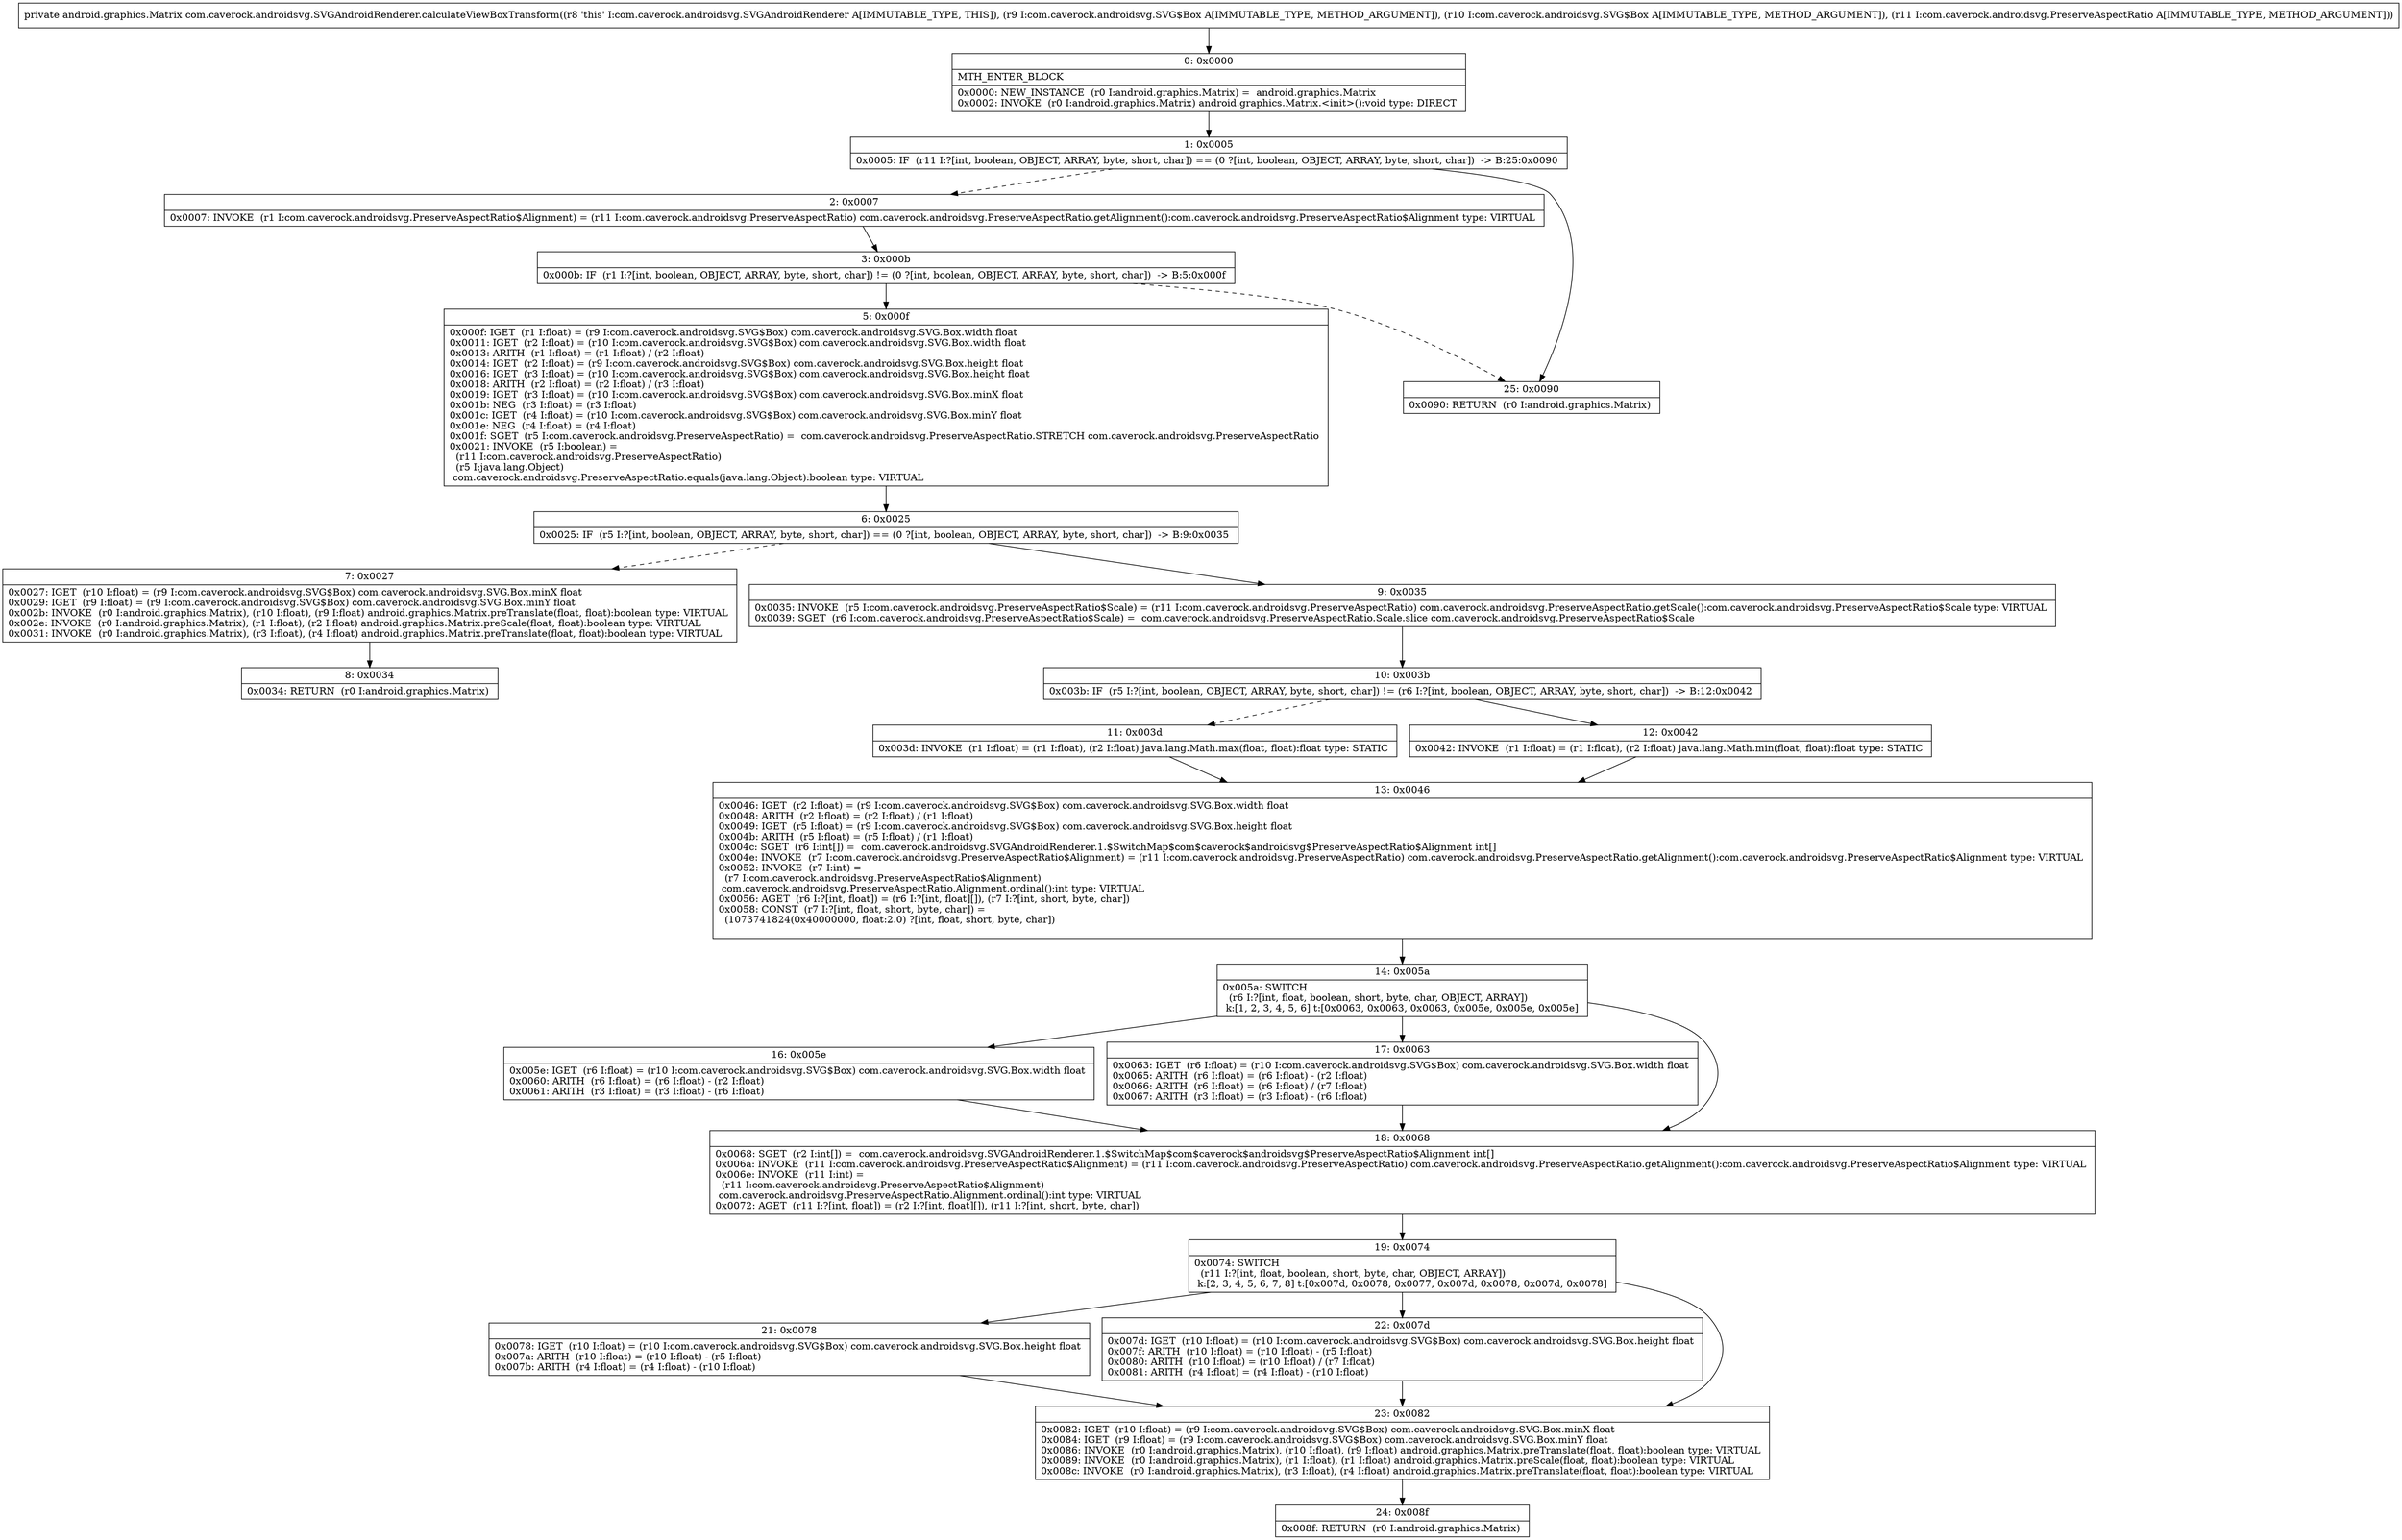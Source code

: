digraph "CFG forcom.caverock.androidsvg.SVGAndroidRenderer.calculateViewBoxTransform(Lcom\/caverock\/androidsvg\/SVG$Box;Lcom\/caverock\/androidsvg\/SVG$Box;Lcom\/caverock\/androidsvg\/PreserveAspectRatio;)Landroid\/graphics\/Matrix;" {
Node_0 [shape=record,label="{0\:\ 0x0000|MTH_ENTER_BLOCK\l|0x0000: NEW_INSTANCE  (r0 I:android.graphics.Matrix) =  android.graphics.Matrix \l0x0002: INVOKE  (r0 I:android.graphics.Matrix) android.graphics.Matrix.\<init\>():void type: DIRECT \l}"];
Node_1 [shape=record,label="{1\:\ 0x0005|0x0005: IF  (r11 I:?[int, boolean, OBJECT, ARRAY, byte, short, char]) == (0 ?[int, boolean, OBJECT, ARRAY, byte, short, char])  \-\> B:25:0x0090 \l}"];
Node_2 [shape=record,label="{2\:\ 0x0007|0x0007: INVOKE  (r1 I:com.caverock.androidsvg.PreserveAspectRatio$Alignment) = (r11 I:com.caverock.androidsvg.PreserveAspectRatio) com.caverock.androidsvg.PreserveAspectRatio.getAlignment():com.caverock.androidsvg.PreserveAspectRatio$Alignment type: VIRTUAL \l}"];
Node_3 [shape=record,label="{3\:\ 0x000b|0x000b: IF  (r1 I:?[int, boolean, OBJECT, ARRAY, byte, short, char]) != (0 ?[int, boolean, OBJECT, ARRAY, byte, short, char])  \-\> B:5:0x000f \l}"];
Node_5 [shape=record,label="{5\:\ 0x000f|0x000f: IGET  (r1 I:float) = (r9 I:com.caverock.androidsvg.SVG$Box) com.caverock.androidsvg.SVG.Box.width float \l0x0011: IGET  (r2 I:float) = (r10 I:com.caverock.androidsvg.SVG$Box) com.caverock.androidsvg.SVG.Box.width float \l0x0013: ARITH  (r1 I:float) = (r1 I:float) \/ (r2 I:float) \l0x0014: IGET  (r2 I:float) = (r9 I:com.caverock.androidsvg.SVG$Box) com.caverock.androidsvg.SVG.Box.height float \l0x0016: IGET  (r3 I:float) = (r10 I:com.caverock.androidsvg.SVG$Box) com.caverock.androidsvg.SVG.Box.height float \l0x0018: ARITH  (r2 I:float) = (r2 I:float) \/ (r3 I:float) \l0x0019: IGET  (r3 I:float) = (r10 I:com.caverock.androidsvg.SVG$Box) com.caverock.androidsvg.SVG.Box.minX float \l0x001b: NEG  (r3 I:float) = (r3 I:float) \l0x001c: IGET  (r4 I:float) = (r10 I:com.caverock.androidsvg.SVG$Box) com.caverock.androidsvg.SVG.Box.minY float \l0x001e: NEG  (r4 I:float) = (r4 I:float) \l0x001f: SGET  (r5 I:com.caverock.androidsvg.PreserveAspectRatio) =  com.caverock.androidsvg.PreserveAspectRatio.STRETCH com.caverock.androidsvg.PreserveAspectRatio \l0x0021: INVOKE  (r5 I:boolean) = \l  (r11 I:com.caverock.androidsvg.PreserveAspectRatio)\l  (r5 I:java.lang.Object)\l com.caverock.androidsvg.PreserveAspectRatio.equals(java.lang.Object):boolean type: VIRTUAL \l}"];
Node_6 [shape=record,label="{6\:\ 0x0025|0x0025: IF  (r5 I:?[int, boolean, OBJECT, ARRAY, byte, short, char]) == (0 ?[int, boolean, OBJECT, ARRAY, byte, short, char])  \-\> B:9:0x0035 \l}"];
Node_7 [shape=record,label="{7\:\ 0x0027|0x0027: IGET  (r10 I:float) = (r9 I:com.caverock.androidsvg.SVG$Box) com.caverock.androidsvg.SVG.Box.minX float \l0x0029: IGET  (r9 I:float) = (r9 I:com.caverock.androidsvg.SVG$Box) com.caverock.androidsvg.SVG.Box.minY float \l0x002b: INVOKE  (r0 I:android.graphics.Matrix), (r10 I:float), (r9 I:float) android.graphics.Matrix.preTranslate(float, float):boolean type: VIRTUAL \l0x002e: INVOKE  (r0 I:android.graphics.Matrix), (r1 I:float), (r2 I:float) android.graphics.Matrix.preScale(float, float):boolean type: VIRTUAL \l0x0031: INVOKE  (r0 I:android.graphics.Matrix), (r3 I:float), (r4 I:float) android.graphics.Matrix.preTranslate(float, float):boolean type: VIRTUAL \l}"];
Node_8 [shape=record,label="{8\:\ 0x0034|0x0034: RETURN  (r0 I:android.graphics.Matrix) \l}"];
Node_9 [shape=record,label="{9\:\ 0x0035|0x0035: INVOKE  (r5 I:com.caverock.androidsvg.PreserveAspectRatio$Scale) = (r11 I:com.caverock.androidsvg.PreserveAspectRatio) com.caverock.androidsvg.PreserveAspectRatio.getScale():com.caverock.androidsvg.PreserveAspectRatio$Scale type: VIRTUAL \l0x0039: SGET  (r6 I:com.caverock.androidsvg.PreserveAspectRatio$Scale) =  com.caverock.androidsvg.PreserveAspectRatio.Scale.slice com.caverock.androidsvg.PreserveAspectRatio$Scale \l}"];
Node_10 [shape=record,label="{10\:\ 0x003b|0x003b: IF  (r5 I:?[int, boolean, OBJECT, ARRAY, byte, short, char]) != (r6 I:?[int, boolean, OBJECT, ARRAY, byte, short, char])  \-\> B:12:0x0042 \l}"];
Node_11 [shape=record,label="{11\:\ 0x003d|0x003d: INVOKE  (r1 I:float) = (r1 I:float), (r2 I:float) java.lang.Math.max(float, float):float type: STATIC \l}"];
Node_12 [shape=record,label="{12\:\ 0x0042|0x0042: INVOKE  (r1 I:float) = (r1 I:float), (r2 I:float) java.lang.Math.min(float, float):float type: STATIC \l}"];
Node_13 [shape=record,label="{13\:\ 0x0046|0x0046: IGET  (r2 I:float) = (r9 I:com.caverock.androidsvg.SVG$Box) com.caverock.androidsvg.SVG.Box.width float \l0x0048: ARITH  (r2 I:float) = (r2 I:float) \/ (r1 I:float) \l0x0049: IGET  (r5 I:float) = (r9 I:com.caverock.androidsvg.SVG$Box) com.caverock.androidsvg.SVG.Box.height float \l0x004b: ARITH  (r5 I:float) = (r5 I:float) \/ (r1 I:float) \l0x004c: SGET  (r6 I:int[]) =  com.caverock.androidsvg.SVGAndroidRenderer.1.$SwitchMap$com$caverock$androidsvg$PreserveAspectRatio$Alignment int[] \l0x004e: INVOKE  (r7 I:com.caverock.androidsvg.PreserveAspectRatio$Alignment) = (r11 I:com.caverock.androidsvg.PreserveAspectRatio) com.caverock.androidsvg.PreserveAspectRatio.getAlignment():com.caverock.androidsvg.PreserveAspectRatio$Alignment type: VIRTUAL \l0x0052: INVOKE  (r7 I:int) = \l  (r7 I:com.caverock.androidsvg.PreserveAspectRatio$Alignment)\l com.caverock.androidsvg.PreserveAspectRatio.Alignment.ordinal():int type: VIRTUAL \l0x0056: AGET  (r6 I:?[int, float]) = (r6 I:?[int, float][]), (r7 I:?[int, short, byte, char]) \l0x0058: CONST  (r7 I:?[int, float, short, byte, char]) = \l  (1073741824(0x40000000, float:2.0) ?[int, float, short, byte, char])\l \l}"];
Node_14 [shape=record,label="{14\:\ 0x005a|0x005a: SWITCH  \l  (r6 I:?[int, float, boolean, short, byte, char, OBJECT, ARRAY])\l k:[1, 2, 3, 4, 5, 6] t:[0x0063, 0x0063, 0x0063, 0x005e, 0x005e, 0x005e] \l}"];
Node_16 [shape=record,label="{16\:\ 0x005e|0x005e: IGET  (r6 I:float) = (r10 I:com.caverock.androidsvg.SVG$Box) com.caverock.androidsvg.SVG.Box.width float \l0x0060: ARITH  (r6 I:float) = (r6 I:float) \- (r2 I:float) \l0x0061: ARITH  (r3 I:float) = (r3 I:float) \- (r6 I:float) \l}"];
Node_17 [shape=record,label="{17\:\ 0x0063|0x0063: IGET  (r6 I:float) = (r10 I:com.caverock.androidsvg.SVG$Box) com.caverock.androidsvg.SVG.Box.width float \l0x0065: ARITH  (r6 I:float) = (r6 I:float) \- (r2 I:float) \l0x0066: ARITH  (r6 I:float) = (r6 I:float) \/ (r7 I:float) \l0x0067: ARITH  (r3 I:float) = (r3 I:float) \- (r6 I:float) \l}"];
Node_18 [shape=record,label="{18\:\ 0x0068|0x0068: SGET  (r2 I:int[]) =  com.caverock.androidsvg.SVGAndroidRenderer.1.$SwitchMap$com$caverock$androidsvg$PreserveAspectRatio$Alignment int[] \l0x006a: INVOKE  (r11 I:com.caverock.androidsvg.PreserveAspectRatio$Alignment) = (r11 I:com.caverock.androidsvg.PreserveAspectRatio) com.caverock.androidsvg.PreserveAspectRatio.getAlignment():com.caverock.androidsvg.PreserveAspectRatio$Alignment type: VIRTUAL \l0x006e: INVOKE  (r11 I:int) = \l  (r11 I:com.caverock.androidsvg.PreserveAspectRatio$Alignment)\l com.caverock.androidsvg.PreserveAspectRatio.Alignment.ordinal():int type: VIRTUAL \l0x0072: AGET  (r11 I:?[int, float]) = (r2 I:?[int, float][]), (r11 I:?[int, short, byte, char]) \l}"];
Node_19 [shape=record,label="{19\:\ 0x0074|0x0074: SWITCH  \l  (r11 I:?[int, float, boolean, short, byte, char, OBJECT, ARRAY])\l k:[2, 3, 4, 5, 6, 7, 8] t:[0x007d, 0x0078, 0x0077, 0x007d, 0x0078, 0x007d, 0x0078] \l}"];
Node_21 [shape=record,label="{21\:\ 0x0078|0x0078: IGET  (r10 I:float) = (r10 I:com.caverock.androidsvg.SVG$Box) com.caverock.androidsvg.SVG.Box.height float \l0x007a: ARITH  (r10 I:float) = (r10 I:float) \- (r5 I:float) \l0x007b: ARITH  (r4 I:float) = (r4 I:float) \- (r10 I:float) \l}"];
Node_22 [shape=record,label="{22\:\ 0x007d|0x007d: IGET  (r10 I:float) = (r10 I:com.caverock.androidsvg.SVG$Box) com.caverock.androidsvg.SVG.Box.height float \l0x007f: ARITH  (r10 I:float) = (r10 I:float) \- (r5 I:float) \l0x0080: ARITH  (r10 I:float) = (r10 I:float) \/ (r7 I:float) \l0x0081: ARITH  (r4 I:float) = (r4 I:float) \- (r10 I:float) \l}"];
Node_23 [shape=record,label="{23\:\ 0x0082|0x0082: IGET  (r10 I:float) = (r9 I:com.caverock.androidsvg.SVG$Box) com.caverock.androidsvg.SVG.Box.minX float \l0x0084: IGET  (r9 I:float) = (r9 I:com.caverock.androidsvg.SVG$Box) com.caverock.androidsvg.SVG.Box.minY float \l0x0086: INVOKE  (r0 I:android.graphics.Matrix), (r10 I:float), (r9 I:float) android.graphics.Matrix.preTranslate(float, float):boolean type: VIRTUAL \l0x0089: INVOKE  (r0 I:android.graphics.Matrix), (r1 I:float), (r1 I:float) android.graphics.Matrix.preScale(float, float):boolean type: VIRTUAL \l0x008c: INVOKE  (r0 I:android.graphics.Matrix), (r3 I:float), (r4 I:float) android.graphics.Matrix.preTranslate(float, float):boolean type: VIRTUAL \l}"];
Node_24 [shape=record,label="{24\:\ 0x008f|0x008f: RETURN  (r0 I:android.graphics.Matrix) \l}"];
Node_25 [shape=record,label="{25\:\ 0x0090|0x0090: RETURN  (r0 I:android.graphics.Matrix) \l}"];
MethodNode[shape=record,label="{private android.graphics.Matrix com.caverock.androidsvg.SVGAndroidRenderer.calculateViewBoxTransform((r8 'this' I:com.caverock.androidsvg.SVGAndroidRenderer A[IMMUTABLE_TYPE, THIS]), (r9 I:com.caverock.androidsvg.SVG$Box A[IMMUTABLE_TYPE, METHOD_ARGUMENT]), (r10 I:com.caverock.androidsvg.SVG$Box A[IMMUTABLE_TYPE, METHOD_ARGUMENT]), (r11 I:com.caverock.androidsvg.PreserveAspectRatio A[IMMUTABLE_TYPE, METHOD_ARGUMENT])) }"];
MethodNode -> Node_0;
Node_0 -> Node_1;
Node_1 -> Node_2[style=dashed];
Node_1 -> Node_25;
Node_2 -> Node_3;
Node_3 -> Node_5;
Node_3 -> Node_25[style=dashed];
Node_5 -> Node_6;
Node_6 -> Node_7[style=dashed];
Node_6 -> Node_9;
Node_7 -> Node_8;
Node_9 -> Node_10;
Node_10 -> Node_11[style=dashed];
Node_10 -> Node_12;
Node_11 -> Node_13;
Node_12 -> Node_13;
Node_13 -> Node_14;
Node_14 -> Node_16;
Node_14 -> Node_17;
Node_14 -> Node_18;
Node_16 -> Node_18;
Node_17 -> Node_18;
Node_18 -> Node_19;
Node_19 -> Node_21;
Node_19 -> Node_22;
Node_19 -> Node_23;
Node_21 -> Node_23;
Node_22 -> Node_23;
Node_23 -> Node_24;
}

